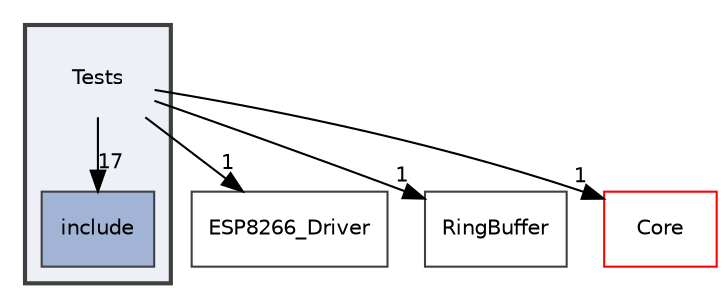 digraph "Tests"
{
 // LATEX_PDF_SIZE
  edge [fontname="Helvetica",fontsize="10",labelfontname="Helvetica",labelfontsize="10"];
  node [fontname="Helvetica",fontsize="10",shape=record];
  compound=true
  subgraph clusterdir_33c78a012c8d08979f57a54a07694c46 {
    graph [ bgcolor="#edf0f7", pencolor="grey25", style="filled,bold,", label="", fontname="Helvetica", fontsize="10", URL="dir_33c78a012c8d08979f57a54a07694c46.html"]
    dir_33c78a012c8d08979f57a54a07694c46 [shape=plaintext, label="Tests"];
  dir_b860ab33a3c9a12e607ec6b2289418fe [shape=box, label="include", style="filled,", fillcolor="#a2b4d6", color="grey25", URL="dir_b860ab33a3c9a12e607ec6b2289418fe.html"];
  }
  dir_1975407ca1757c001ccb05c920d7b199 [shape=box, label="ESP8266_Driver", style="", fillcolor="#edf0f7", color="grey25", URL="dir_1975407ca1757c001ccb05c920d7b199.html"];
  dir_73bdb7dd4141189d9aadb3f49bb5625c [shape=box, label="RingBuffer", style="", fillcolor="#edf0f7", color="grey25", URL="dir_73bdb7dd4141189d9aadb3f49bb5625c.html"];
  dir_c6310732a22f63c0c2fc5595561e68f1 [shape=box, label="Core", style="", fillcolor="#edf0f7", color="red", URL="dir_c6310732a22f63c0c2fc5595561e68f1.html"];
  dir_33c78a012c8d08979f57a54a07694c46->dir_1975407ca1757c001ccb05c920d7b199 [headlabel="1", labeldistance=1.5 headhref="dir_000040_000013.html"];
  dir_33c78a012c8d08979f57a54a07694c46->dir_73bdb7dd4141189d9aadb3f49bb5625c [headlabel="1", labeldistance=1.5 headhref="dir_000040_000023.html"];
  dir_33c78a012c8d08979f57a54a07694c46->dir_b860ab33a3c9a12e607ec6b2289418fe [headlabel="17", labeldistance=1.5 headhref="dir_000040_000019.html"];
  dir_33c78a012c8d08979f57a54a07694c46->dir_c6310732a22f63c0c2fc5595561e68f1 [headlabel="1", labeldistance=1.5 headhref="dir_000040_000002.html"];
}
